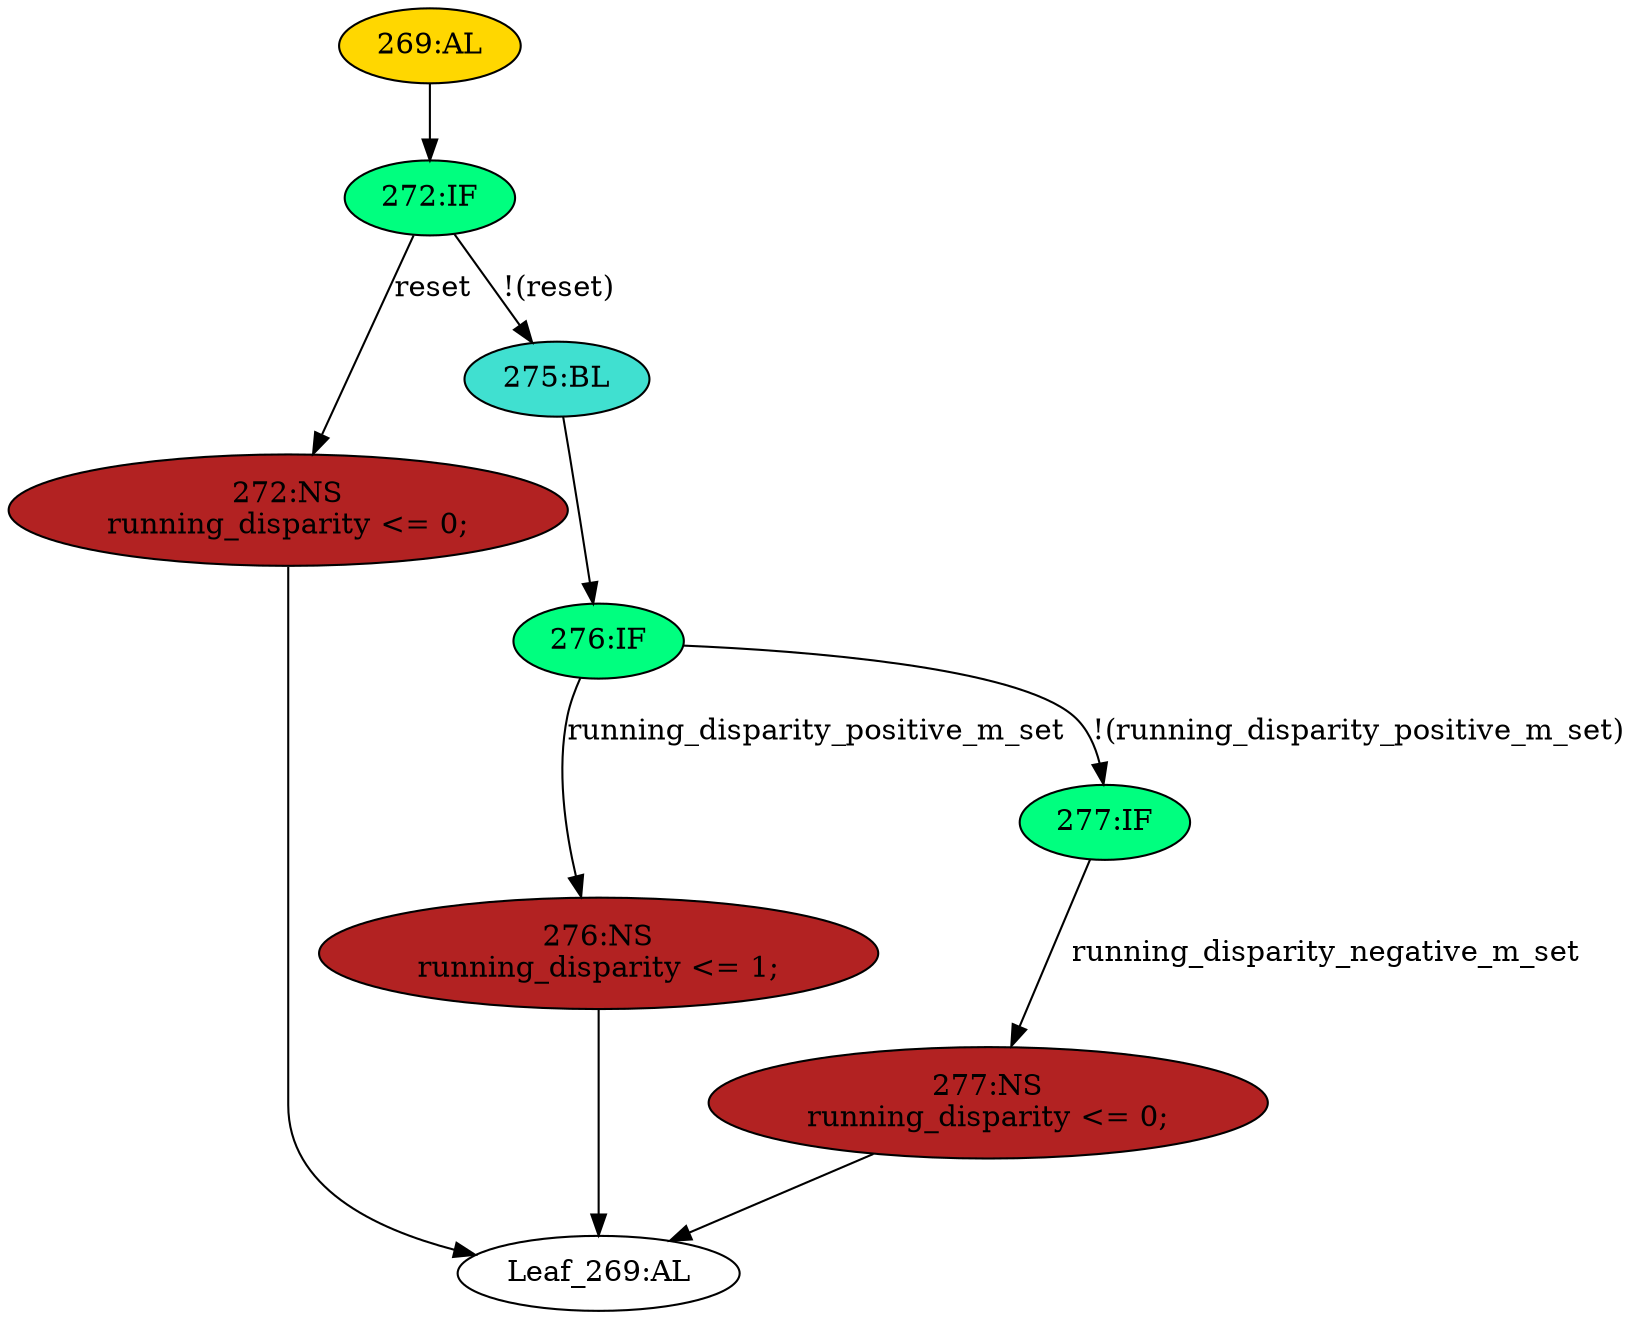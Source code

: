 strict digraph "" {
	node [label="\N"];
	"277:NS"	 [ast="<pyverilog.vparser.ast.NonblockingSubstitution object at 0x7f273e61b350>",
		fillcolor=firebrick,
		label="277:NS
running_disparity <= 0;",
		statements="[<pyverilog.vparser.ast.NonblockingSubstitution object at 0x7f273e61b350>]",
		style=filled,
		typ=NonblockingSubstitution];
	"Leaf_269:AL"	 [def_var="['running_disparity']",
		label="Leaf_269:AL"];
	"277:NS" -> "Leaf_269:AL"	 [cond="[]",
		lineno=None];
	"276:NS"	 [ast="<pyverilog.vparser.ast.NonblockingSubstitution object at 0x7f273e61b7d0>",
		fillcolor=firebrick,
		label="276:NS
running_disparity <= 1;",
		statements="[<pyverilog.vparser.ast.NonblockingSubstitution object at 0x7f273e61b7d0>]",
		style=filled,
		typ=NonblockingSubstitution];
	"276:NS" -> "Leaf_269:AL"	 [cond="[]",
		lineno=None];
	"272:NS"	 [ast="<pyverilog.vparser.ast.NonblockingSubstitution object at 0x7f271d790b10>",
		fillcolor=firebrick,
		label="272:NS
running_disparity <= 0;",
		statements="[<pyverilog.vparser.ast.NonblockingSubstitution object at 0x7f271d790b10>]",
		style=filled,
		typ=NonblockingSubstitution];
	"272:NS" -> "Leaf_269:AL"	 [cond="[]",
		lineno=None];
	"277:IF"	 [ast="<pyverilog.vparser.ast.IfStatement object at 0x7f273e61b710>",
		fillcolor=springgreen,
		label="277:IF",
		statements="[]",
		style=filled,
		typ=IfStatement];
	"277:IF" -> "277:NS"	 [cond="['running_disparity_negative_m_set']",
		label=running_disparity_negative_m_set,
		lineno=277];
	"276:IF"	 [ast="<pyverilog.vparser.ast.IfStatement object at 0x7f273e61b6d0>",
		fillcolor=springgreen,
		label="276:IF",
		statements="[]",
		style=filled,
		typ=IfStatement];
	"276:IF" -> "276:NS"	 [cond="['running_disparity_positive_m_set']",
		label=running_disparity_positive_m_set,
		lineno=276];
	"276:IF" -> "277:IF"	 [cond="['running_disparity_positive_m_set']",
		label="!(running_disparity_positive_m_set)",
		lineno=276];
	"275:BL"	 [ast="<pyverilog.vparser.ast.Block object at 0x7f273e61b690>",
		fillcolor=turquoise,
		label="275:BL",
		statements="[]",
		style=filled,
		typ=Block];
	"275:BL" -> "276:IF"	 [cond="[]",
		lineno=None];
	"272:IF"	 [ast="<pyverilog.vparser.ast.IfStatement object at 0x7f273e61b610>",
		fillcolor=springgreen,
		label="272:IF",
		statements="[]",
		style=filled,
		typ=IfStatement];
	"272:IF" -> "272:NS"	 [cond="['reset']",
		label=reset,
		lineno=272];
	"272:IF" -> "275:BL"	 [cond="['reset']",
		label="!(reset)",
		lineno=272];
	"269:AL"	 [ast="<pyverilog.vparser.ast.Always object at 0x7f273e61bb10>",
		clk_sens=True,
		fillcolor=gold,
		label="269:AL",
		sens="['ck', 'reset']",
		statements="[]",
		style=filled,
		typ=Always,
		use_var="['reset', 'running_disparity_positive_m_set', 'running_disparity_negative_m_set']"];
	"269:AL" -> "272:IF"	 [cond="[]",
		lineno=None];
}
